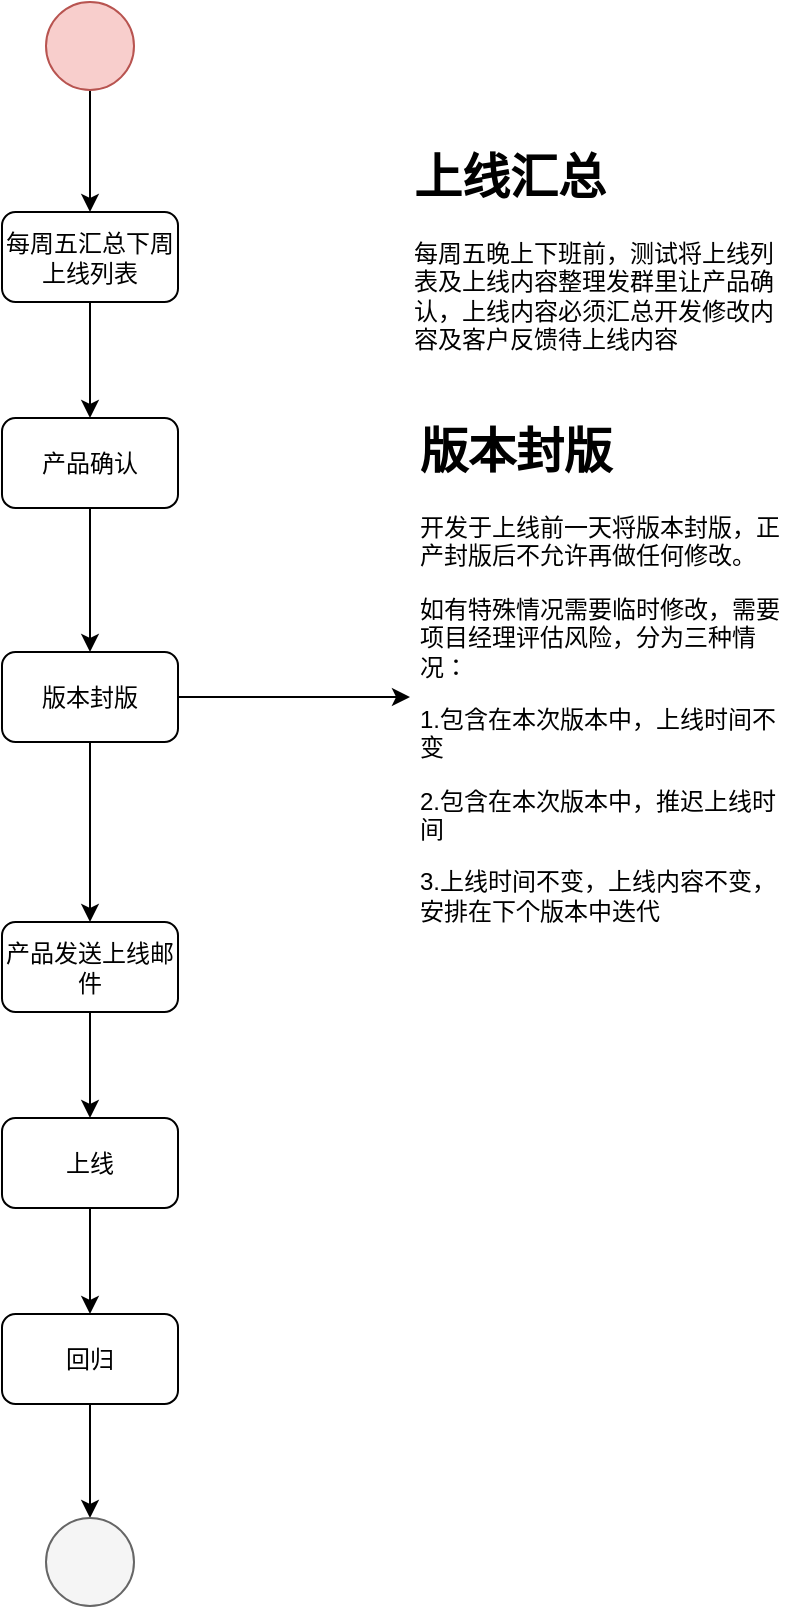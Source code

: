 <mxfile version="20.2.7" type="github">
  <diagram id="-PGoqh9Ju3in_89Xq84S" name="第 1 页">
    <mxGraphModel dx="1422" dy="1162" grid="0" gridSize="10" guides="1" tooltips="1" connect="1" arrows="1" fold="1" page="0" pageScale="1" pageWidth="827" pageHeight="1169" math="0" shadow="0">
      <root>
        <mxCell id="0" />
        <mxCell id="1" parent="0" />
        <mxCell id="LOjVgPiLCotEbvxlvxWn-6" style="edgeStyle=orthogonalEdgeStyle;rounded=0;orthogonalLoop=1;jettySize=auto;html=1;" edge="1" parent="1" source="LOjVgPiLCotEbvxlvxWn-1" target="LOjVgPiLCotEbvxlvxWn-4">
          <mxGeometry relative="1" as="geometry" />
        </mxCell>
        <mxCell id="LOjVgPiLCotEbvxlvxWn-1" value="每周五汇总下周上线列表" style="rounded=1;whiteSpace=wrap;html=1;" vertex="1" parent="1">
          <mxGeometry x="396" y="75" width="88" height="45" as="geometry" />
        </mxCell>
        <mxCell id="LOjVgPiLCotEbvxlvxWn-5" style="edgeStyle=orthogonalEdgeStyle;rounded=0;orthogonalLoop=1;jettySize=auto;html=1;" edge="1" parent="1" source="LOjVgPiLCotEbvxlvxWn-2" target="LOjVgPiLCotEbvxlvxWn-1">
          <mxGeometry relative="1" as="geometry" />
        </mxCell>
        <mxCell id="LOjVgPiLCotEbvxlvxWn-2" value="" style="ellipse;whiteSpace=wrap;html=1;aspect=fixed;fillColor=#f8cecc;strokeColor=#b85450;" vertex="1" parent="1">
          <mxGeometry x="418" y="-30" width="44" height="44" as="geometry" />
        </mxCell>
        <mxCell id="LOjVgPiLCotEbvxlvxWn-3" value="&lt;h1&gt;上线汇总&lt;/h1&gt;&lt;p&gt;每周五晚上下班前，测试将上线列表及上线内容整理发群里让产品确认，上线内容必须汇总开发修改内容及客户反馈待上线内容&lt;/p&gt;" style="text;html=1;strokeColor=none;fillColor=none;spacing=5;spacingTop=-20;whiteSpace=wrap;overflow=hidden;rounded=0;" vertex="1" parent="1">
          <mxGeometry x="597" y="38" width="190" height="120" as="geometry" />
        </mxCell>
        <mxCell id="LOjVgPiLCotEbvxlvxWn-10" style="edgeStyle=orthogonalEdgeStyle;rounded=0;orthogonalLoop=1;jettySize=auto;html=1;" edge="1" parent="1" source="LOjVgPiLCotEbvxlvxWn-4" target="LOjVgPiLCotEbvxlvxWn-7">
          <mxGeometry relative="1" as="geometry" />
        </mxCell>
        <mxCell id="LOjVgPiLCotEbvxlvxWn-4" value="产品确认" style="rounded=1;whiteSpace=wrap;html=1;" vertex="1" parent="1">
          <mxGeometry x="396" y="178" width="88" height="45" as="geometry" />
        </mxCell>
        <mxCell id="LOjVgPiLCotEbvxlvxWn-9" style="edgeStyle=orthogonalEdgeStyle;rounded=0;orthogonalLoop=1;jettySize=auto;html=1;entryX=0;entryY=0.5;entryDx=0;entryDy=0;" edge="1" parent="1" source="LOjVgPiLCotEbvxlvxWn-7" target="LOjVgPiLCotEbvxlvxWn-8">
          <mxGeometry relative="1" as="geometry" />
        </mxCell>
        <mxCell id="LOjVgPiLCotEbvxlvxWn-12" style="edgeStyle=orthogonalEdgeStyle;rounded=0;orthogonalLoop=1;jettySize=auto;html=1;" edge="1" parent="1" source="LOjVgPiLCotEbvxlvxWn-7" target="LOjVgPiLCotEbvxlvxWn-11">
          <mxGeometry relative="1" as="geometry" />
        </mxCell>
        <mxCell id="LOjVgPiLCotEbvxlvxWn-7" value="版本封版" style="rounded=1;whiteSpace=wrap;html=1;" vertex="1" parent="1">
          <mxGeometry x="396" y="295" width="88" height="45" as="geometry" />
        </mxCell>
        <mxCell id="LOjVgPiLCotEbvxlvxWn-8" value="&lt;h1&gt;版本封版&lt;/h1&gt;&lt;p&gt;开发于上线前一天将版本封版，正产封版后不允许再做任何修改。&lt;/p&gt;&lt;p&gt;如有特殊情况需要临时修改，需要项目经理评估风险，分为三种情况：&lt;/p&gt;&lt;p&gt;1.包含在本次版本中，上线时间不变&lt;/p&gt;&lt;p&gt;2.包含在本次版本中，推迟上线时间&lt;/p&gt;&lt;p&gt;3.上线时间不变，上线内容不变，安排在下个版本中迭代&lt;/p&gt;" style="text;html=1;strokeColor=none;fillColor=none;spacing=5;spacingTop=-20;whiteSpace=wrap;overflow=hidden;rounded=0;" vertex="1" parent="1">
          <mxGeometry x="600" y="175.25" width="190" height="284.5" as="geometry" />
        </mxCell>
        <mxCell id="LOjVgPiLCotEbvxlvxWn-14" style="edgeStyle=orthogonalEdgeStyle;rounded=0;orthogonalLoop=1;jettySize=auto;html=1;" edge="1" parent="1" source="LOjVgPiLCotEbvxlvxWn-11" target="LOjVgPiLCotEbvxlvxWn-13">
          <mxGeometry relative="1" as="geometry" />
        </mxCell>
        <mxCell id="LOjVgPiLCotEbvxlvxWn-11" value="产品发送上线邮件" style="rounded=1;whiteSpace=wrap;html=1;" vertex="1" parent="1">
          <mxGeometry x="396" y="430" width="88" height="45" as="geometry" />
        </mxCell>
        <mxCell id="LOjVgPiLCotEbvxlvxWn-17" style="edgeStyle=orthogonalEdgeStyle;rounded=0;orthogonalLoop=1;jettySize=auto;html=1;" edge="1" parent="1" source="LOjVgPiLCotEbvxlvxWn-13" target="LOjVgPiLCotEbvxlvxWn-15">
          <mxGeometry relative="1" as="geometry" />
        </mxCell>
        <mxCell id="LOjVgPiLCotEbvxlvxWn-13" value="上线" style="rounded=1;whiteSpace=wrap;html=1;" vertex="1" parent="1">
          <mxGeometry x="396" y="528" width="88" height="45" as="geometry" />
        </mxCell>
        <mxCell id="LOjVgPiLCotEbvxlvxWn-18" style="edgeStyle=orthogonalEdgeStyle;rounded=0;orthogonalLoop=1;jettySize=auto;html=1;entryX=0.5;entryY=0;entryDx=0;entryDy=0;" edge="1" parent="1" source="LOjVgPiLCotEbvxlvxWn-15" target="LOjVgPiLCotEbvxlvxWn-16">
          <mxGeometry relative="1" as="geometry" />
        </mxCell>
        <mxCell id="LOjVgPiLCotEbvxlvxWn-15" value="回归" style="rounded=1;whiteSpace=wrap;html=1;" vertex="1" parent="1">
          <mxGeometry x="396" y="626" width="88" height="45" as="geometry" />
        </mxCell>
        <mxCell id="LOjVgPiLCotEbvxlvxWn-16" value="" style="ellipse;whiteSpace=wrap;html=1;aspect=fixed;fillColor=#f5f5f5;strokeColor=#666666;fontColor=#333333;" vertex="1" parent="1">
          <mxGeometry x="418" y="728" width="44" height="44" as="geometry" />
        </mxCell>
      </root>
    </mxGraphModel>
  </diagram>
</mxfile>
